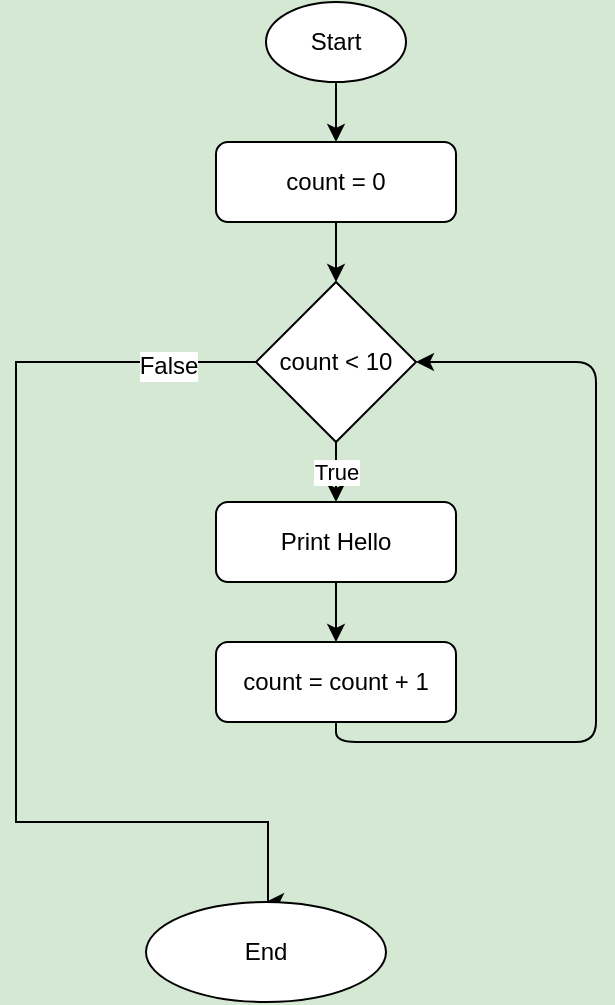 <mxfile version="12.2.4" pages="1"><diagram id="llsTGPEMi7g4GjTqEgLQ" name="Page-1"><mxGraphModel dx="221" dy="344" grid="1" gridSize="10" guides="1" tooltips="1" connect="1" arrows="1" fold="1" page="1" pageScale="1" pageWidth="850" pageHeight="1100" background="#D5E8D4" math="0" shadow="0"><root><mxCell id="0"/><mxCell id="1" parent="0"/><mxCell id="5" value="Print Hello" style="rounded=1;whiteSpace=wrap;html=1;fontFamily=Helvetica;" parent="1" vertex="1"><mxGeometry x="180" y="260" width="120" height="40" as="geometry"/></mxCell><mxCell id="21" style="edgeStyle=orthogonalEdgeStyle;rounded=0;orthogonalLoop=1;jettySize=auto;html=1;entryX=0.5;entryY=0;entryDx=0;entryDy=0;fontFamily=Helvetica;" parent="1" source="11" target="22" edge="1"><mxGeometry relative="1" as="geometry"><mxPoint x="110" y="380" as="targetPoint"/><Array as="points"><mxPoint x="80" y="190"/><mxPoint x="80" y="420"/><mxPoint x="206" y="420"/></Array></mxGeometry></mxCell><mxCell id="25" value="False" style="text;html=1;resizable=0;points=[];align=center;verticalAlign=middle;labelBackgroundColor=#ffffff;fontFamily=Helvetica;" parent="21" vertex="1" connectable="0"><mxGeometry x="-0.829" y="2" relative="1" as="geometry"><mxPoint as="offset"/></mxGeometry></mxCell><mxCell id="11" value="count &amp;lt; 10" style="rhombus;whiteSpace=wrap;html=1;fontFamily=Helvetica;" parent="1" vertex="1"><mxGeometry x="200" y="150" width="80" height="80" as="geometry"/></mxCell><mxCell id="12" value="True" style="endArrow=classic;html=1;exitX=0.5;exitY=1;exitDx=0;exitDy=0;fontFamily=Helvetica;" parent="1" source="11" edge="1"><mxGeometry width="50" height="50" relative="1" as="geometry"><mxPoint x="180" y="370" as="sourcePoint"/><mxPoint x="240" y="260" as="targetPoint"/></mxGeometry></mxCell><mxCell id="13" value="" style="endArrow=classic;html=1;exitX=0.5;exitY=1;exitDx=0;exitDy=0;entryX=1;entryY=0.5;entryDx=0;entryDy=0;fontFamily=Helvetica;" parent="1" source="14" target="11" edge="1"><mxGeometry width="50" height="50" relative="1" as="geometry"><mxPoint x="180" y="370" as="sourcePoint"/><mxPoint x="230" y="320" as="targetPoint"/><Array as="points"><mxPoint x="240" y="380"/><mxPoint x="330" y="380"/><mxPoint x="370" y="380"/><mxPoint x="370" y="190"/></Array></mxGeometry></mxCell><mxCell id="14" value="count = count + 1" style="rounded=1;whiteSpace=wrap;html=1;fontFamily=Helvetica;" parent="1" vertex="1"><mxGeometry x="180" y="330" width="120" height="40" as="geometry"/></mxCell><mxCell id="18" value="" style="endArrow=classic;html=1;exitX=0.5;exitY=1;exitDx=0;exitDy=0;entryX=0.5;entryY=0;entryDx=0;entryDy=0;fontFamily=Helvetica;" parent="1" source="5" target="14" edge="1"><mxGeometry width="50" height="50" relative="1" as="geometry"><mxPoint x="180" y="460" as="sourcePoint"/><mxPoint x="230" y="410" as="targetPoint"/></mxGeometry></mxCell><mxCell id="19" value="count = 0" style="rounded=1;whiteSpace=wrap;html=1;fontFamily=Helvetica;" parent="1" vertex="1"><mxGeometry x="180" y="80" width="120" height="40" as="geometry"/></mxCell><mxCell id="20" value="" style="endArrow=classic;html=1;exitX=0.5;exitY=1;exitDx=0;exitDy=0;fontFamily=Helvetica;" parent="1" source="19" edge="1"><mxGeometry width="50" height="50" relative="1" as="geometry"><mxPoint x="180" y="460" as="sourcePoint"/><mxPoint x="240" y="150" as="targetPoint"/></mxGeometry></mxCell><mxCell id="22" value="End" style="ellipse;whiteSpace=wrap;html=1;fontFamily=Helvetica;" parent="1" vertex="1"><mxGeometry x="145" y="460" width="120" height="50" as="geometry"/></mxCell><mxCell id="23" value="Start" style="ellipse;whiteSpace=wrap;html=1;fontFamily=Helvetica;" parent="1" vertex="1"><mxGeometry x="205" y="10" width="70" height="40" as="geometry"/></mxCell><mxCell id="24" value="" style="endArrow=classic;html=1;exitX=0.5;exitY=1;exitDx=0;exitDy=0;entryX=0.5;entryY=0;entryDx=0;entryDy=0;fontFamily=Helvetica;" parent="1" source="23" target="19" edge="1"><mxGeometry width="50" height="50" relative="1" as="geometry"><mxPoint x="430" y="11.5" as="sourcePoint"/><mxPoint x="480" y="-38.5" as="targetPoint"/></mxGeometry></mxCell></root></mxGraphModel></diagram></mxfile>